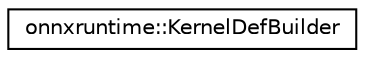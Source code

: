 digraph "Graphical Class Hierarchy"
{
  edge [fontname="Helvetica",fontsize="10",labelfontname="Helvetica",labelfontsize="10"];
  node [fontname="Helvetica",fontsize="10",shape=record];
  rankdir="LR";
  Node0 [label="onnxruntime::KernelDefBuilder",height=0.2,width=0.4,color="black", fillcolor="white", style="filled",URL="$classonnxruntime_1_1KernelDefBuilder.html"];
}
